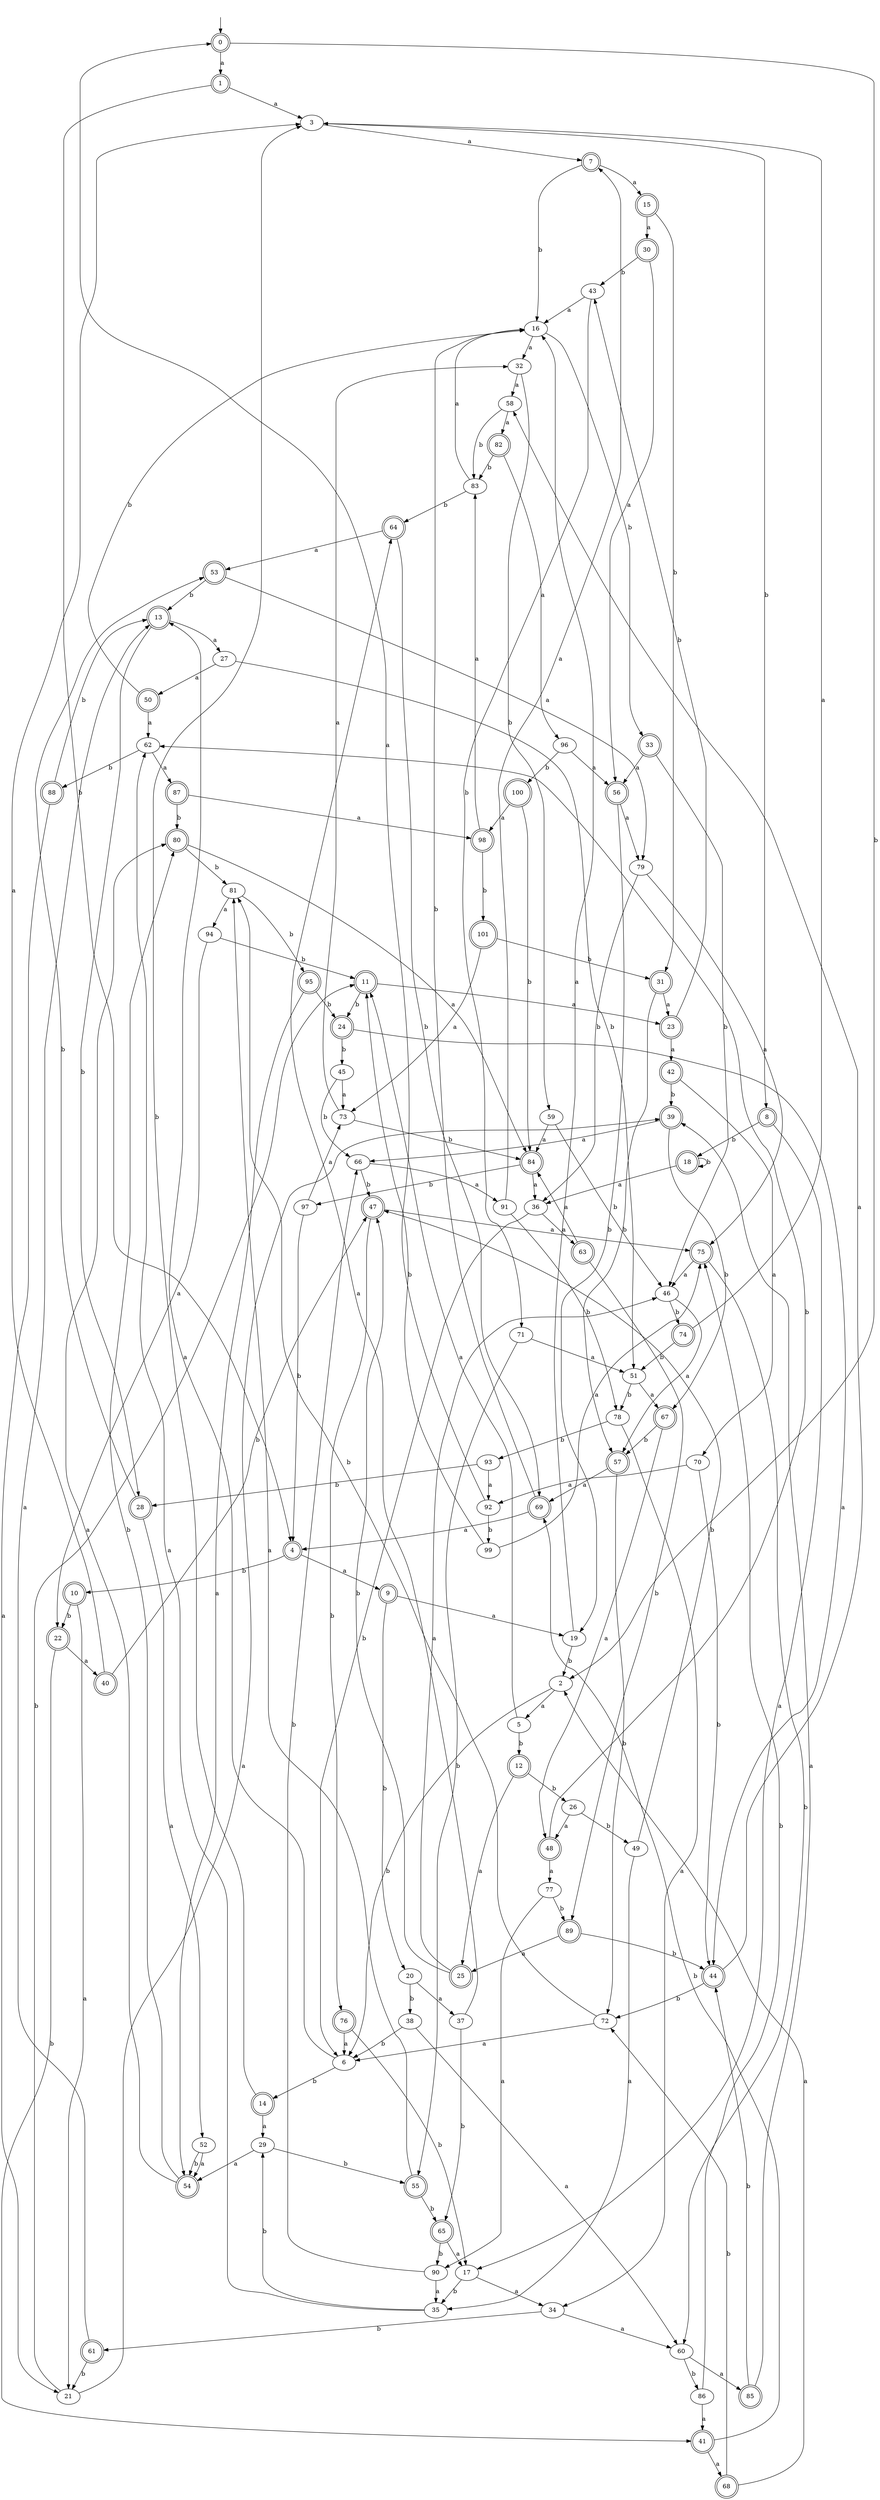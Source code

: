 digraph RandomDFA {
  __start0 [label="", shape=none];
  __start0 -> 0 [label=""];
  0 [shape=circle] [shape=doublecircle]
  0 -> 1 [label="a"]
  0 -> 2 [label="b"]
  1 [shape=doublecircle]
  1 -> 3 [label="a"]
  1 -> 4 [label="b"]
  2
  2 -> 5 [label="a"]
  2 -> 6 [label="b"]
  3
  3 -> 7 [label="a"]
  3 -> 8 [label="b"]
  4 [shape=doublecircle]
  4 -> 9 [label="a"]
  4 -> 10 [label="b"]
  5
  5 -> 11 [label="a"]
  5 -> 12 [label="b"]
  6
  6 -> 13 [label="a"]
  6 -> 14 [label="b"]
  7 [shape=doublecircle]
  7 -> 15 [label="a"]
  7 -> 16 [label="b"]
  8 [shape=doublecircle]
  8 -> 17 [label="a"]
  8 -> 18 [label="b"]
  9 [shape=doublecircle]
  9 -> 19 [label="a"]
  9 -> 20 [label="b"]
  10 [shape=doublecircle]
  10 -> 21 [label="a"]
  10 -> 22 [label="b"]
  11 [shape=doublecircle]
  11 -> 23 [label="a"]
  11 -> 24 [label="b"]
  12 [shape=doublecircle]
  12 -> 25 [label="a"]
  12 -> 26 [label="b"]
  13 [shape=doublecircle]
  13 -> 27 [label="a"]
  13 -> 28 [label="b"]
  14 [shape=doublecircle]
  14 -> 29 [label="a"]
  14 -> 3 [label="b"]
  15 [shape=doublecircle]
  15 -> 30 [label="a"]
  15 -> 31 [label="b"]
  16
  16 -> 32 [label="a"]
  16 -> 33 [label="b"]
  17
  17 -> 34 [label="a"]
  17 -> 35 [label="b"]
  18 [shape=doublecircle]
  18 -> 36 [label="a"]
  18 -> 18 [label="b"]
  19
  19 -> 16 [label="a"]
  19 -> 2 [label="b"]
  20
  20 -> 37 [label="a"]
  20 -> 38 [label="b"]
  21
  21 -> 39 [label="a"]
  21 -> 11 [label="b"]
  22 [shape=doublecircle]
  22 -> 40 [label="a"]
  22 -> 41 [label="b"]
  23 [shape=doublecircle]
  23 -> 42 [label="a"]
  23 -> 43 [label="b"]
  24 [shape=doublecircle]
  24 -> 44 [label="a"]
  24 -> 45 [label="b"]
  25 [shape=doublecircle]
  25 -> 46 [label="a"]
  25 -> 47 [label="b"]
  26
  26 -> 48 [label="a"]
  26 -> 49 [label="b"]
  27
  27 -> 50 [label="a"]
  27 -> 51 [label="b"]
  28 [shape=doublecircle]
  28 -> 52 [label="a"]
  28 -> 53 [label="b"]
  29
  29 -> 54 [label="a"]
  29 -> 55 [label="b"]
  30 [shape=doublecircle]
  30 -> 56 [label="a"]
  30 -> 43 [label="b"]
  31 [shape=doublecircle]
  31 -> 23 [label="a"]
  31 -> 57 [label="b"]
  32
  32 -> 58 [label="a"]
  32 -> 59 [label="b"]
  33 [shape=doublecircle]
  33 -> 56 [label="a"]
  33 -> 46 [label="b"]
  34
  34 -> 60 [label="a"]
  34 -> 61 [label="b"]
  35
  35 -> 62 [label="a"]
  35 -> 29 [label="b"]
  36
  36 -> 63 [label="a"]
  36 -> 6 [label="b"]
  37
  37 -> 64 [label="a"]
  37 -> 65 [label="b"]
  38
  38 -> 60 [label="a"]
  38 -> 6 [label="b"]
  39 [shape=doublecircle]
  39 -> 66 [label="a"]
  39 -> 67 [label="b"]
  40 [shape=doublecircle]
  40 -> 3 [label="a"]
  40 -> 47 [label="b"]
  41 [shape=doublecircle]
  41 -> 68 [label="a"]
  41 -> 69 [label="b"]
  42 [shape=doublecircle]
  42 -> 70 [label="a"]
  42 -> 39 [label="b"]
  43
  43 -> 16 [label="a"]
  43 -> 71 [label="b"]
  44 [shape=doublecircle]
  44 -> 58 [label="a"]
  44 -> 72 [label="b"]
  45
  45 -> 73 [label="a"]
  45 -> 66 [label="b"]
  46
  46 -> 57 [label="a"]
  46 -> 74 [label="b"]
  47 [shape=doublecircle]
  47 -> 75 [label="a"]
  47 -> 76 [label="b"]
  48 [shape=doublecircle]
  48 -> 77 [label="a"]
  48 -> 62 [label="b"]
  49
  49 -> 35 [label="a"]
  49 -> 47 [label="b"]
  50 [shape=doublecircle]
  50 -> 62 [label="a"]
  50 -> 16 [label="b"]
  51
  51 -> 67 [label="a"]
  51 -> 78 [label="b"]
  52
  52 -> 54 [label="a"]
  52 -> 54 [label="b"]
  53 [shape=doublecircle]
  53 -> 79 [label="a"]
  53 -> 13 [label="b"]
  54 [shape=doublecircle]
  54 -> 80 [label="a"]
  54 -> 80 [label="b"]
  55 [shape=doublecircle]
  55 -> 81 [label="a"]
  55 -> 65 [label="b"]
  56 [shape=doublecircle]
  56 -> 79 [label="a"]
  56 -> 19 [label="b"]
  57 [shape=doublecircle]
  57 -> 69 [label="a"]
  57 -> 72 [label="b"]
  58
  58 -> 82 [label="a"]
  58 -> 83 [label="b"]
  59
  59 -> 84 [label="a"]
  59 -> 46 [label="b"]
  60
  60 -> 85 [label="a"]
  60 -> 86 [label="b"]
  61 [shape=doublecircle]
  61 -> 13 [label="a"]
  61 -> 21 [label="b"]
  62
  62 -> 87 [label="a"]
  62 -> 88 [label="b"]
  63 [shape=doublecircle]
  63 -> 84 [label="a"]
  63 -> 89 [label="b"]
  64 [shape=doublecircle]
  64 -> 53 [label="a"]
  64 -> 69 [label="b"]
  65 [shape=doublecircle]
  65 -> 17 [label="a"]
  65 -> 90 [label="b"]
  66
  66 -> 91 [label="a"]
  66 -> 47 [label="b"]
  67 [shape=doublecircle]
  67 -> 48 [label="a"]
  67 -> 57 [label="b"]
  68 [shape=doublecircle]
  68 -> 2 [label="a"]
  68 -> 72 [label="b"]
  69 [shape=doublecircle]
  69 -> 4 [label="a"]
  69 -> 16 [label="b"]
  70
  70 -> 92 [label="a"]
  70 -> 44 [label="b"]
  71
  71 -> 51 [label="a"]
  71 -> 55 [label="b"]
  72
  72 -> 6 [label="a"]
  72 -> 81 [label="b"]
  73
  73 -> 32 [label="a"]
  73 -> 84 [label="b"]
  74 [shape=doublecircle]
  74 -> 3 [label="a"]
  74 -> 51 [label="b"]
  75 [shape=doublecircle]
  75 -> 46 [label="a"]
  75 -> 60 [label="b"]
  76 [shape=doublecircle]
  76 -> 6 [label="a"]
  76 -> 17 [label="b"]
  77
  77 -> 90 [label="a"]
  77 -> 89 [label="b"]
  78
  78 -> 34 [label="a"]
  78 -> 93 [label="b"]
  79
  79 -> 75 [label="a"]
  79 -> 36 [label="b"]
  80 [shape=doublecircle]
  80 -> 84 [label="a"]
  80 -> 81 [label="b"]
  81
  81 -> 94 [label="a"]
  81 -> 95 [label="b"]
  82 [shape=doublecircle]
  82 -> 96 [label="a"]
  82 -> 83 [label="b"]
  83
  83 -> 16 [label="a"]
  83 -> 64 [label="b"]
  84 [shape=doublecircle]
  84 -> 36 [label="a"]
  84 -> 97 [label="b"]
  85 [shape=doublecircle]
  85 -> 39 [label="a"]
  85 -> 44 [label="b"]
  86
  86 -> 41 [label="a"]
  86 -> 75 [label="b"]
  87 [shape=doublecircle]
  87 -> 98 [label="a"]
  87 -> 80 [label="b"]
  88 [shape=doublecircle]
  88 -> 21 [label="a"]
  88 -> 13 [label="b"]
  89 [shape=doublecircle]
  89 -> 25 [label="a"]
  89 -> 44 [label="b"]
  90
  90 -> 35 [label="a"]
  90 -> 66 [label="b"]
  91
  91 -> 7 [label="a"]
  91 -> 78 [label="b"]
  92
  92 -> 0 [label="a"]
  92 -> 99 [label="b"]
  93
  93 -> 92 [label="a"]
  93 -> 28 [label="b"]
  94
  94 -> 22 [label="a"]
  94 -> 11 [label="b"]
  95 [shape=doublecircle]
  95 -> 54 [label="a"]
  95 -> 24 [label="b"]
  96
  96 -> 56 [label="a"]
  96 -> 100 [label="b"]
  97
  97 -> 73 [label="a"]
  97 -> 4 [label="b"]
  98 [shape=doublecircle]
  98 -> 83 [label="a"]
  98 -> 101 [label="b"]
  99
  99 -> 75 [label="a"]
  99 -> 11 [label="b"]
  100 [shape=doublecircle]
  100 -> 98 [label="a"]
  100 -> 84 [label="b"]
  101 [shape=doublecircle]
  101 -> 73 [label="a"]
  101 -> 31 [label="b"]
}
